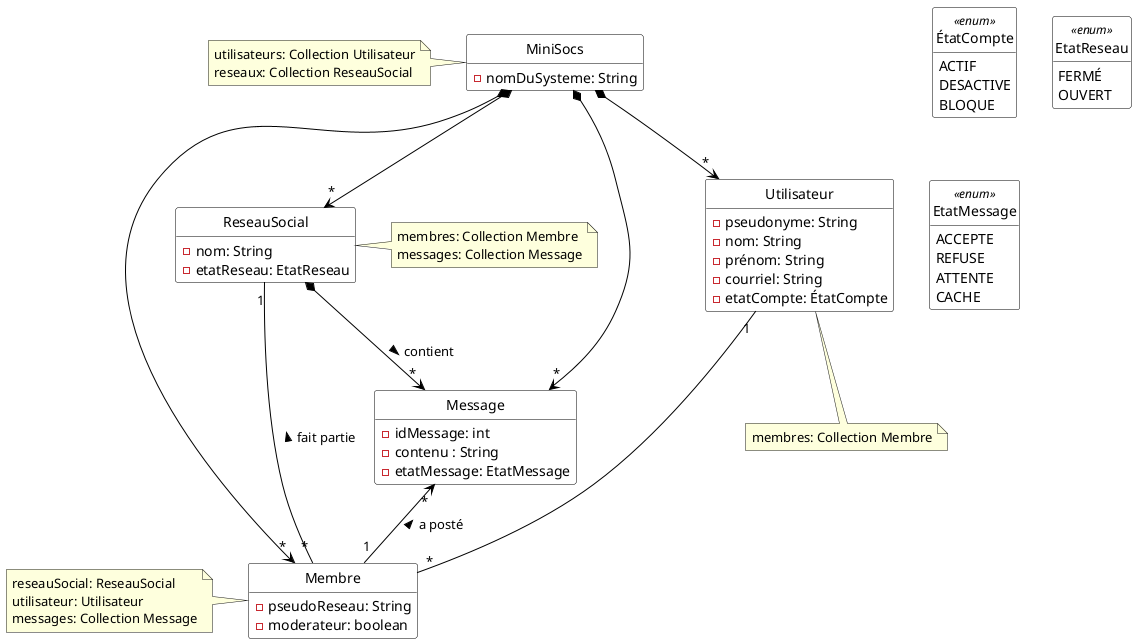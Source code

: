 @startuml

'Diagramme de classes (PlantUML)'

'Configuration charte graphique'
hide empty methods
hide circle
skinparam class {
  BackgroundColor White
  ArrowColor Black
  BorderColor Black
}

'Classes, énumérations, etc.'

class MiniSocs {
  - nomDuSysteme: String
}
note left of MiniSocs: utilisateurs: Collection Utilisateur\nreseaux: Collection ReseauSocial

class Utilisateur {
  - pseudonyme: String
  - nom: String
  - prénom: String
  - courriel: String
  - etatCompte: ÉtatCompte
}
note bottom of Utilisateur: membres: Collection Membre

enum ÉtatCompte <<enum>> {
  ACTIF
  DESACTIVE
  BLOQUE
}
class Membre {
  - pseudoReseau: String
  - moderateur: boolean
}

note left of Membre: reseauSocial: ReseauSocial\nutilisateur: Utilisateur\nmessages: Collection Message


class ReseauSocial {
  - nom: String
  - etatReseau: EtatReseau
}

note right of ReseauSocial: membres: Collection Membre\nmessages: Collection Message

enum EtatReseau <<enum>> {
  FERMÉ
  OUVERT
}
class Message {
  - idMessage: int
  - contenu : String
  - etatMessage: EtatMessage
}
enum EtatMessage <<enum>> {
  ACCEPTE
  REFUSE
  ATTENTE
  CACHE
}

'Associations, etc.'
MiniSocs *--> "*" Utilisateur
MiniSocs *--> "*" Membre
MiniSocs *--> "*" Message
MiniSocs *--> "*" ReseauSocial
Utilisateur "1" -- "*" Membre
ReseauSocial "1" -- "*" Membre : < fait partie
Message "*"<-- "1" Membre : < a posté
ReseauSocial *--> "*" Message : > contient
'Au besoin, aides pour le positionnement'

@enduml

